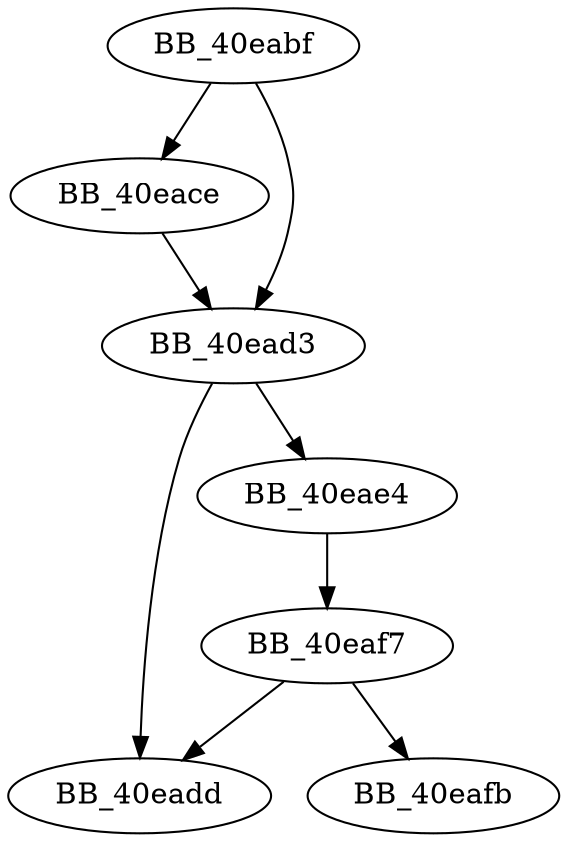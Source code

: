 DiGraph __putwch_nolock{
BB_40eabf->BB_40eace
BB_40eabf->BB_40ead3
BB_40eace->BB_40ead3
BB_40ead3->BB_40eadd
BB_40ead3->BB_40eae4
BB_40eae4->BB_40eaf7
BB_40eaf7->BB_40eadd
BB_40eaf7->BB_40eafb
}
